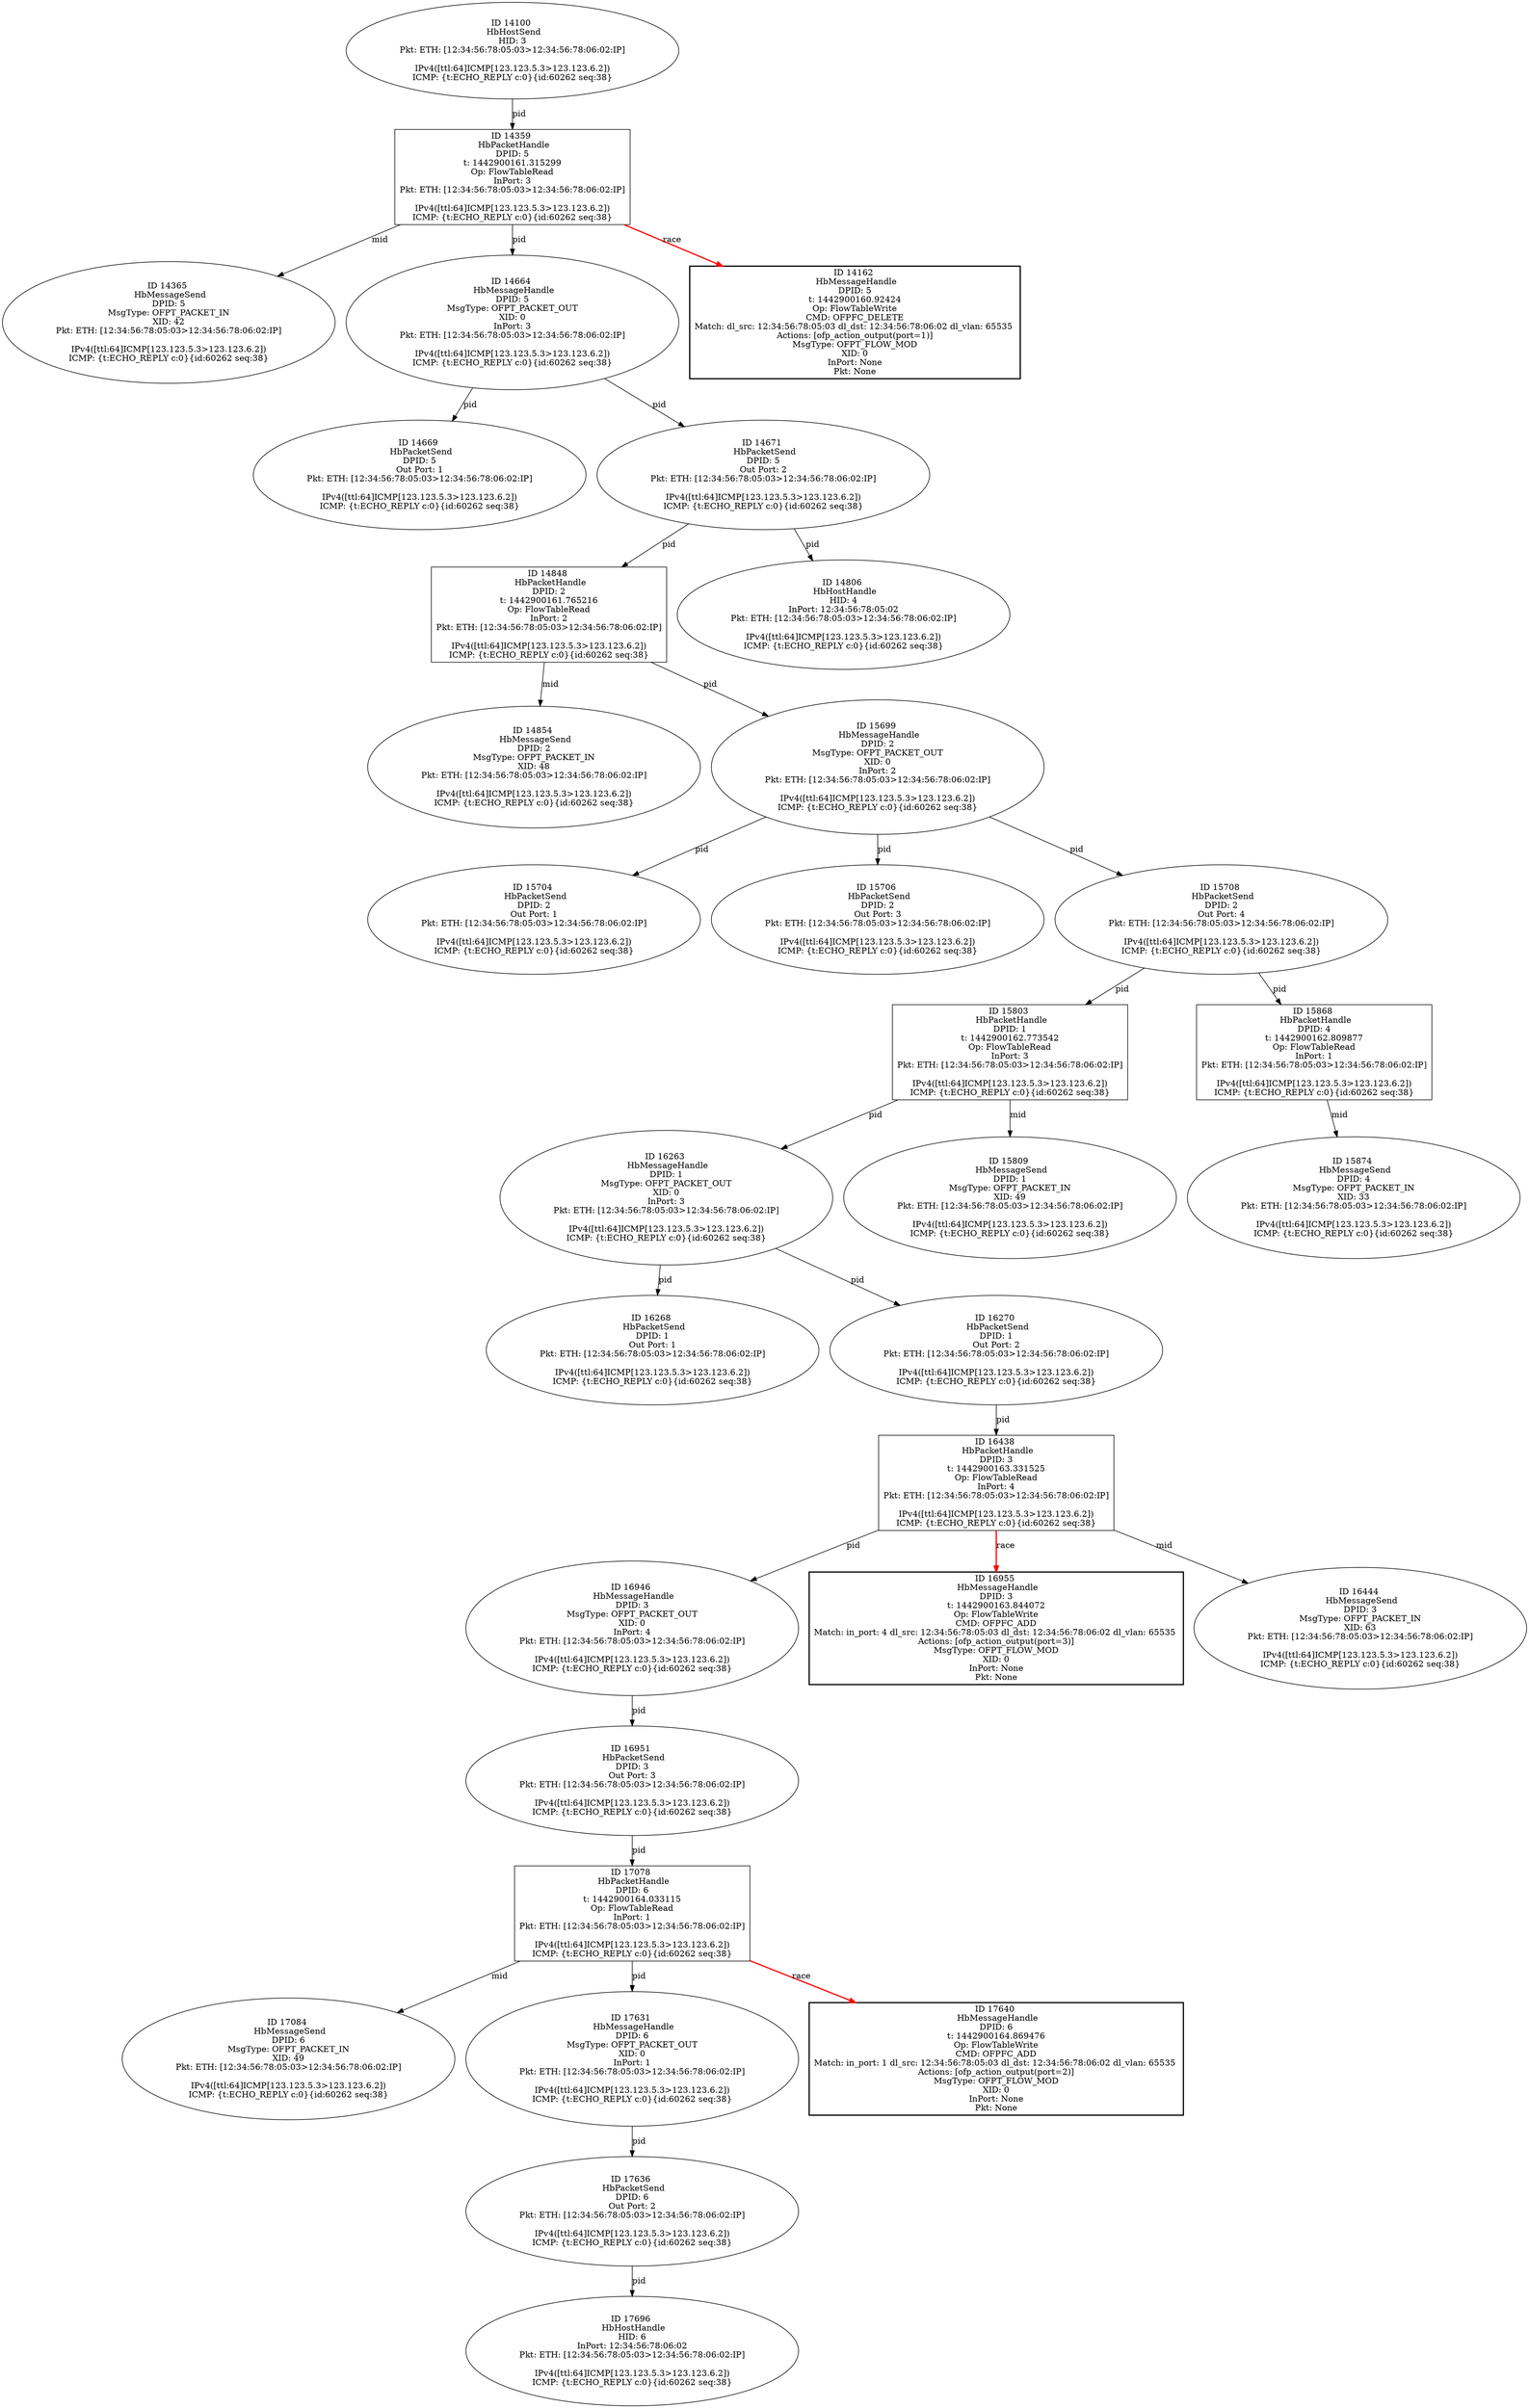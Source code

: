 strict digraph G {
14848 [shape=box, event=<hb_events.HbPacketHandle object at 0x10b134050>, label="ID 14848 
 HbPacketHandle
DPID: 2
t: 1442900161.765216
Op: FlowTableRead
InPort: 2
Pkt: ETH: [12:34:56:78:05:03>12:34:56:78:06:02:IP]

IPv4([ttl:64]ICMP[123.123.5.3>123.123.6.2])
ICMP: {t:ECHO_REPLY c:0}{id:60262 seq:38}"];
15874 [shape=oval, event=<hb_events.HbMessageSend object at 0x10b2f5850>, label="ID 15874 
 HbMessageSend
DPID: 4
MsgType: OFPT_PACKET_IN
XID: 33
Pkt: ETH: [12:34:56:78:05:03>12:34:56:78:06:02:IP]

IPv4([ttl:64]ICMP[123.123.5.3>123.123.6.2])
ICMP: {t:ECHO_REPLY c:0}{id:60262 seq:38}"];
14854 [shape=oval, event=<hb_events.HbMessageSend object at 0x10b134790>, label="ID 14854 
 HbMessageSend
DPID: 2
MsgType: OFPT_PACKET_IN
XID: 48
Pkt: ETH: [12:34:56:78:05:03>12:34:56:78:06:02:IP]

IPv4([ttl:64]ICMP[123.123.5.3>123.123.6.2])
ICMP: {t:ECHO_REPLY c:0}{id:60262 seq:38}"];
16263 [shape=oval, event=<hb_events.HbMessageHandle object at 0x10b3d7450>, label="ID 16263 
 HbMessageHandle
DPID: 1
MsgType: OFPT_PACKET_OUT
XID: 0
InPort: 3
Pkt: ETH: [12:34:56:78:05:03>12:34:56:78:06:02:IP]

IPv4([ttl:64]ICMP[123.123.5.3>123.123.6.2])
ICMP: {t:ECHO_REPLY c:0}{id:60262 seq:38}"];
16268 [shape=oval, event=<hb_events.HbPacketSend object at 0x10b3d7a50>, label="ID 16268 
 HbPacketSend
DPID: 1
Out Port: 1
Pkt: ETH: [12:34:56:78:05:03>12:34:56:78:06:02:IP]

IPv4([ttl:64]ICMP[123.123.5.3>123.123.6.2])
ICMP: {t:ECHO_REPLY c:0}{id:60262 seq:38}"];
16270 [shape=oval, event=<hb_events.HbPacketSend object at 0x10b3d1410>, label="ID 16270 
 HbPacketSend
DPID: 1
Out Port: 2
Pkt: ETH: [12:34:56:78:05:03>12:34:56:78:06:02:IP]

IPv4([ttl:64]ICMP[123.123.5.3>123.123.6.2])
ICMP: {t:ECHO_REPLY c:0}{id:60262 seq:38}"];
14100 [shape=oval, event=<hb_events.HbHostSend object at 0x10afe3cd0>, label="ID 14100 
 HbHostSend
HID: 3
Pkt: ETH: [12:34:56:78:05:03>12:34:56:78:06:02:IP]

IPv4([ttl:64]ICMP[123.123.5.3>123.123.6.2])
ICMP: {t:ECHO_REPLY c:0}{id:60262 seq:38}"];
14359 [shape=box, event=<hb_events.HbPacketHandle object at 0x10b06fb90>, label="ID 14359 
 HbPacketHandle
DPID: 5
t: 1442900161.315299
Op: FlowTableRead
InPort: 3
Pkt: ETH: [12:34:56:78:05:03>12:34:56:78:06:02:IP]

IPv4([ttl:64]ICMP[123.123.5.3>123.123.6.2])
ICMP: {t:ECHO_REPLY c:0}{id:60262 seq:38}"];
14365 [shape=oval, event=<hb_events.HbMessageSend object at 0x10b074310>, label="ID 14365 
 HbMessageSend
DPID: 5
MsgType: OFPT_PACKET_IN
XID: 42
Pkt: ETH: [12:34:56:78:05:03>12:34:56:78:06:02:IP]

IPv4([ttl:64]ICMP[123.123.5.3>123.123.6.2])
ICMP: {t:ECHO_REPLY c:0}{id:60262 seq:38}"];
17696 [shape=oval, event=<hb_events.HbHostHandle object at 0x10b857fd0>, label="ID 17696 
 HbHostHandle
HID: 6
InPort: 12:34:56:78:06:02
Pkt: ETH: [12:34:56:78:05:03>12:34:56:78:06:02:IP]

IPv4([ttl:64]ICMP[123.123.5.3>123.123.6.2])
ICMP: {t:ECHO_REPLY c:0}{id:60262 seq:38}"];
16946 [shape=oval, event=<hb_events.HbMessageHandle object at 0x10b5a8450>, label="ID 16946 
 HbMessageHandle
DPID: 3
MsgType: OFPT_PACKET_OUT
XID: 0
InPort: 4
Pkt: ETH: [12:34:56:78:05:03>12:34:56:78:06:02:IP]

IPv4([ttl:64]ICMP[123.123.5.3>123.123.6.2])
ICMP: {t:ECHO_REPLY c:0}{id:60262 seq:38}"];
17078 [shape=box, event=<hb_events.HbPacketHandle object at 0x10b5e2e10>, label="ID 17078 
 HbPacketHandle
DPID: 6
t: 1442900164.033115
Op: FlowTableRead
InPort: 1
Pkt: ETH: [12:34:56:78:05:03>12:34:56:78:06:02:IP]

IPv4([ttl:64]ICMP[123.123.5.3>123.123.6.2])
ICMP: {t:ECHO_REPLY c:0}{id:60262 seq:38}"];
16951 [shape=oval, event=<hb_events.HbPacketSend object at 0x10b5a8950>, label="ID 16951 
 HbPacketSend
DPID: 3
Out Port: 3
Pkt: ETH: [12:34:56:78:05:03>12:34:56:78:06:02:IP]

IPv4([ttl:64]ICMP[123.123.5.3>123.123.6.2])
ICMP: {t:ECHO_REPLY c:0}{id:60262 seq:38}"];
15803 [shape=box, event=<hb_events.HbPacketHandle object at 0x10b2c8ed0>, label="ID 15803 
 HbPacketHandle
DPID: 1
t: 1442900162.773542
Op: FlowTableRead
InPort: 3
Pkt: ETH: [12:34:56:78:05:03>12:34:56:78:06:02:IP]

IPv4([ttl:64]ICMP[123.123.5.3>123.123.6.2])
ICMP: {t:ECHO_REPLY c:0}{id:60262 seq:38}"];
17084 [shape=oval, event=<hb_events.HbMessageSend object at 0x10b5e8190>, label="ID 17084 
 HbMessageSend
DPID: 6
MsgType: OFPT_PACKET_IN
XID: 49
Pkt: ETH: [12:34:56:78:05:03>12:34:56:78:06:02:IP]

IPv4([ttl:64]ICMP[123.123.5.3>123.123.6.2])
ICMP: {t:ECHO_REPLY c:0}{id:60262 seq:38}"];
15809 [shape=oval, event=<hb_events.HbMessageSend object at 0x10b2d0dd0>, label="ID 15809 
 HbMessageSend
DPID: 1
MsgType: OFPT_PACKET_IN
XID: 49
Pkt: ETH: [12:34:56:78:05:03>12:34:56:78:06:02:IP]

IPv4([ttl:64]ICMP[123.123.5.3>123.123.6.2])
ICMP: {t:ECHO_REPLY c:0}{id:60262 seq:38}"];
16438 [shape=box, event=<hb_events.HbPacketHandle object at 0x10b40b250>, label="ID 16438 
 HbPacketHandle
DPID: 3
t: 1442900163.331525
Op: FlowTableRead
InPort: 4
Pkt: ETH: [12:34:56:78:05:03>12:34:56:78:06:02:IP]

IPv4([ttl:64]ICMP[123.123.5.3>123.123.6.2])
ICMP: {t:ECHO_REPLY c:0}{id:60262 seq:38}"];
14664 [shape=oval, event=<hb_events.HbMessageHandle object at 0x10b0e1f10>, label="ID 14664 
 HbMessageHandle
DPID: 5
MsgType: OFPT_PACKET_OUT
XID: 0
InPort: 3
Pkt: ETH: [12:34:56:78:05:03>12:34:56:78:06:02:IP]

IPv4([ttl:64]ICMP[123.123.5.3>123.123.6.2])
ICMP: {t:ECHO_REPLY c:0}{id:60262 seq:38}"];
14669 [shape=oval, event=<hb_events.HbPacketSend object at 0x10b0e7450>, label="ID 14669 
 HbPacketSend
DPID: 5
Out Port: 1
Pkt: ETH: [12:34:56:78:05:03>12:34:56:78:06:02:IP]

IPv4([ttl:64]ICMP[123.123.5.3>123.123.6.2])
ICMP: {t:ECHO_REPLY c:0}{id:60262 seq:38}"];
14671 [shape=oval, event=<hb_events.HbPacketSend object at 0x10b0e7690>, label="ID 14671 
 HbPacketSend
DPID: 5
Out Port: 2
Pkt: ETH: [12:34:56:78:05:03>12:34:56:78:06:02:IP]

IPv4([ttl:64]ICMP[123.123.5.3>123.123.6.2])
ICMP: {t:ECHO_REPLY c:0}{id:60262 seq:38}"];
14162 [shape=box, style=bold, event=<hb_events.HbMessageHandle object at 0x10b00d9d0>, label="ID 14162 
 HbMessageHandle
DPID: 5
t: 1442900160.92424
Op: FlowTableWrite
CMD: OFPFC_DELETE
Match: dl_src: 12:34:56:78:05:03 dl_dst: 12:34:56:78:06:02 dl_vlan: 65535 
Actions: [ofp_action_output(port=1)]
MsgType: OFPT_FLOW_MOD
XID: 0
InPort: None
Pkt: None"];
15699 [shape=oval, event=<hb_events.HbMessageHandle object at 0x10b2a60d0>, label="ID 15699 
 HbMessageHandle
DPID: 2
MsgType: OFPT_PACKET_OUT
XID: 0
InPort: 2
Pkt: ETH: [12:34:56:78:05:03>12:34:56:78:06:02:IP]

IPv4([ttl:64]ICMP[123.123.5.3>123.123.6.2])
ICMP: {t:ECHO_REPLY c:0}{id:60262 seq:38}"];
14806 [shape=oval, event=<hb_events.HbHostHandle object at 0x10b121590>, label="ID 14806 
 HbHostHandle
HID: 4
InPort: 12:34:56:78:05:02
Pkt: ETH: [12:34:56:78:05:03>12:34:56:78:06:02:IP]

IPv4([ttl:64]ICMP[123.123.5.3>123.123.6.2])
ICMP: {t:ECHO_REPLY c:0}{id:60262 seq:38}"];
15704 [shape=oval, event=<hb_events.HbPacketSend object at 0x10b2a6950>, label="ID 15704 
 HbPacketSend
DPID: 2
Out Port: 1
Pkt: ETH: [12:34:56:78:05:03>12:34:56:78:06:02:IP]

IPv4([ttl:64]ICMP[123.123.5.3>123.123.6.2])
ICMP: {t:ECHO_REPLY c:0}{id:60262 seq:38}"];
15706 [shape=oval, event=<hb_events.HbPacketSend object at 0x10b2a6b90>, label="ID 15706 
 HbPacketSend
DPID: 2
Out Port: 3
Pkt: ETH: [12:34:56:78:05:03>12:34:56:78:06:02:IP]

IPv4([ttl:64]ICMP[123.123.5.3>123.123.6.2])
ICMP: {t:ECHO_REPLY c:0}{id:60262 seq:38}"];
15708 [shape=oval, event=<hb_events.HbPacketSend object at 0x10b2a6dd0>, label="ID 15708 
 HbPacketSend
DPID: 2
Out Port: 4
Pkt: ETH: [12:34:56:78:05:03>12:34:56:78:06:02:IP]

IPv4([ttl:64]ICMP[123.123.5.3>123.123.6.2])
ICMP: {t:ECHO_REPLY c:0}{id:60262 seq:38}"];
17631 [shape=oval, event=<hb_events.HbMessageHandle object at 0x10b8320d0>, label="ID 17631 
 HbMessageHandle
DPID: 6
MsgType: OFPT_PACKET_OUT
XID: 0
InPort: 1
Pkt: ETH: [12:34:56:78:05:03>12:34:56:78:06:02:IP]

IPv4([ttl:64]ICMP[123.123.5.3>123.123.6.2])
ICMP: {t:ECHO_REPLY c:0}{id:60262 seq:38}"];
16955 [shape=box, style=bold, event=<hb_events.HbMessageHandle object at 0x10b5a8d10>, label="ID 16955 
 HbMessageHandle
DPID: 3
t: 1442900163.844072
Op: FlowTableWrite
CMD: OFPFC_ADD
Match: in_port: 4 dl_src: 12:34:56:78:05:03 dl_dst: 12:34:56:78:06:02 dl_vlan: 65535 
Actions: [ofp_action_output(port=3)]
MsgType: OFPT_FLOW_MOD
XID: 0
InPort: None
Pkt: None"];
17636 [shape=oval, event=<hb_events.HbPacketSend object at 0x10b832650>, label="ID 17636 
 HbPacketSend
DPID: 6
Out Port: 2
Pkt: ETH: [12:34:56:78:05:03>12:34:56:78:06:02:IP]

IPv4([ttl:64]ICMP[123.123.5.3>123.123.6.2])
ICMP: {t:ECHO_REPLY c:0}{id:60262 seq:38}"];
17640 [shape=box, style=bold, event=<hb_events.HbMessageHandle object at 0x10b857f90>, label="ID 17640 
 HbMessageHandle
DPID: 6
t: 1442900164.869476
Op: FlowTableWrite
CMD: OFPFC_ADD
Match: in_port: 1 dl_src: 12:34:56:78:05:03 dl_dst: 12:34:56:78:06:02 dl_vlan: 65535 
Actions: [ofp_action_output(port=2)]
MsgType: OFPT_FLOW_MOD
XID: 0
InPort: None
Pkt: None"];
16444 [shape=oval, event=<hb_events.HbMessageSend object at 0x10b40b990>, label="ID 16444 
 HbMessageSend
DPID: 3
MsgType: OFPT_PACKET_IN
XID: 63
Pkt: ETH: [12:34:56:78:05:03>12:34:56:78:06:02:IP]

IPv4([ttl:64]ICMP[123.123.5.3>123.123.6.2])
ICMP: {t:ECHO_REPLY c:0}{id:60262 seq:38}"];
15868 [shape=box, event=<hb_events.HbPacketHandle object at 0x10b2f5090>, label="ID 15868 
 HbPacketHandle
DPID: 4
t: 1442900162.809877
Op: FlowTableRead
InPort: 1
Pkt: ETH: [12:34:56:78:05:03>12:34:56:78:06:02:IP]

IPv4([ttl:64]ICMP[123.123.5.3>123.123.6.2])
ICMP: {t:ECHO_REPLY c:0}{id:60262 seq:38}"];
14848 -> 15699  [rel=pid, label=pid];
14848 -> 14854  [rel=mid, label=mid];
16263 -> 16268  [rel=pid, label=pid];
16263 -> 16270  [rel=pid, label=pid];
16270 -> 16438  [rel=pid, label=pid];
14100 -> 14359  [rel=pid, label=pid];
14359 -> 14664  [rel=pid, label=pid];
14359 -> 14162  [harmful=True, color=red, style=bold, rel=race, label=race];
14359 -> 14365  [rel=mid, label=mid];
16946 -> 16951  [rel=pid, label=pid];
16438 -> 16946  [rel=pid, label=pid];
16438 -> 16955  [harmful=True, color=red, style=bold, rel=race, label=race];
16438 -> 16444  [rel=mid, label=mid];
16951 -> 17078  [rel=pid, label=pid];
15803 -> 15809  [rel=mid, label=mid];
15803 -> 16263  [rel=pid, label=pid];
17078 -> 17640  [harmful=True, color=red, style=bold, rel=race, label=race];
17078 -> 17084  [rel=mid, label=mid];
17078 -> 17631  [rel=pid, label=pid];
14664 -> 14669  [rel=pid, label=pid];
14664 -> 14671  [rel=pid, label=pid];
14671 -> 14848  [rel=pid, label=pid];
14671 -> 14806  [rel=pid, label=pid];
15699 -> 15704  [rel=pid, label=pid];
15699 -> 15706  [rel=pid, label=pid];
15699 -> 15708  [rel=pid, label=pid];
15708 -> 15803  [rel=pid, label=pid];
15708 -> 15868  [rel=pid, label=pid];
17631 -> 17636  [rel=pid, label=pid];
17636 -> 17696  [rel=pid, label=pid];
15868 -> 15874  [rel=mid, label=mid];
}

